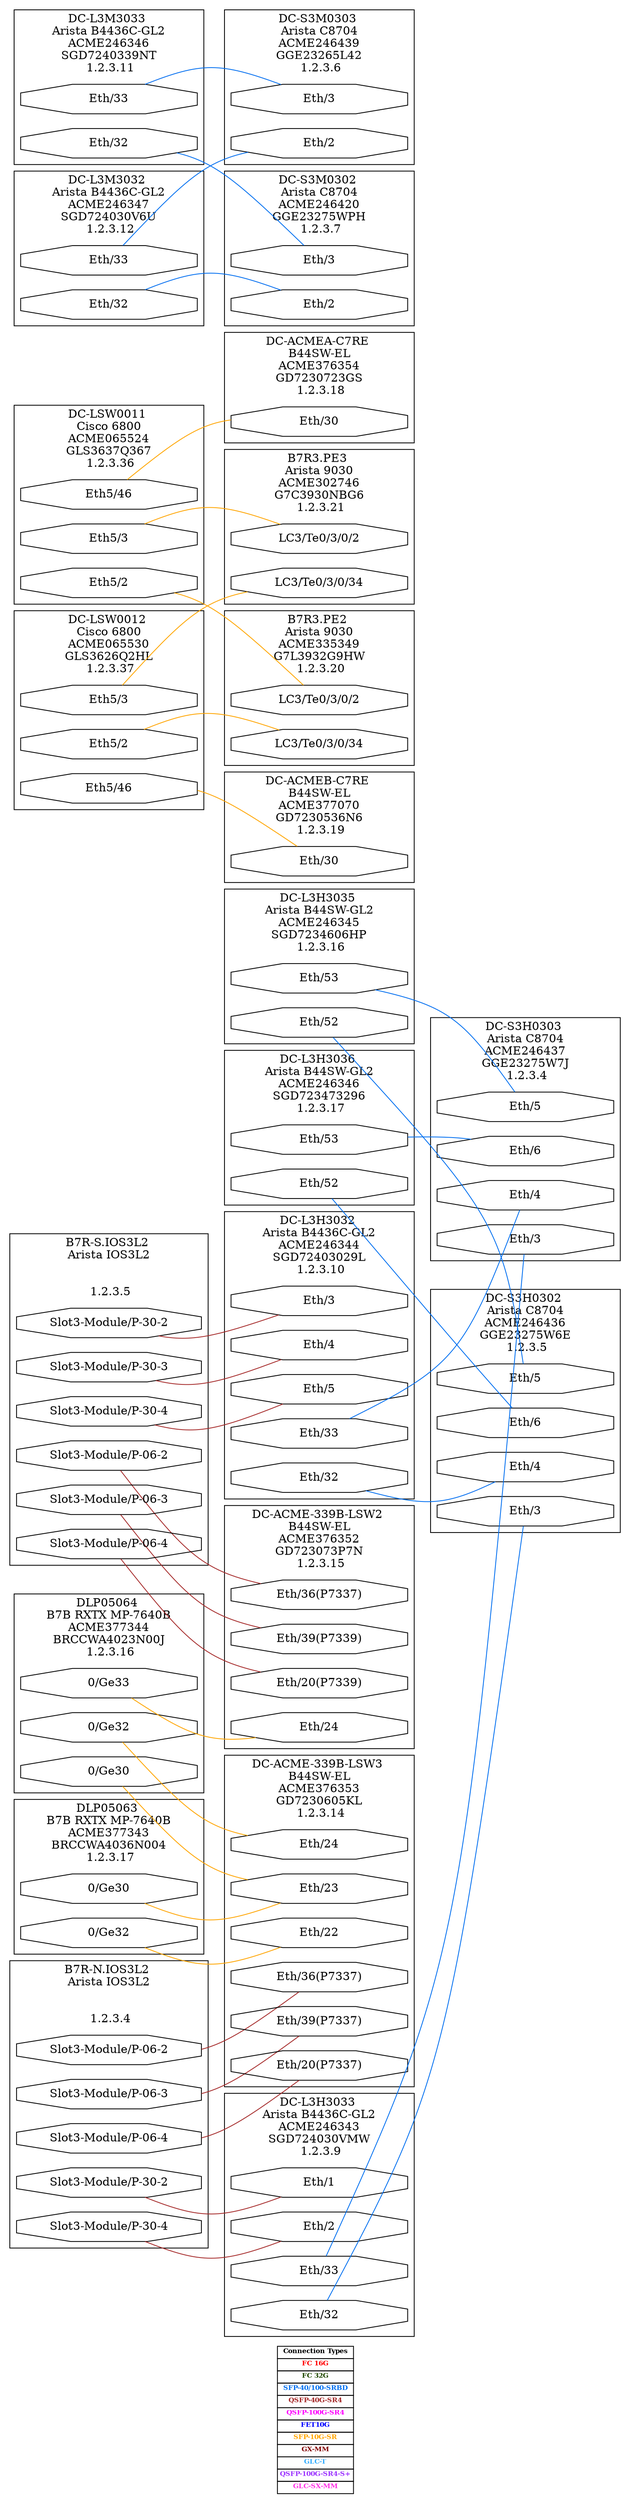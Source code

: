 
graph {

label=<
     <table border="0" cellborder="1" cellspacing="0">
       <tr><td bgcolor="#FFFFFFF"><font color="#000000" point-size="8" ><b>Connection Types</b></font></td></tr>
       <tr><td bgcolor="#FFFFFFF"><font color="#ff0000" point-size="8" ><b>FC 16G</b></font></td></tr>
       <tr><td bgcolor="#FFFFFFF"><font color="#1f4800" point-size="8" ><b>FC 32G</b></font></td></tr>
       <tr><td bgcolor="#FFFFFFF"><font color="#026ff0" point-size="8" ><b>SFP-40/100-SRBD</b></font></td></tr>
       <tr><td bgcolor="#FFFFFFF"><font color="#A52A2A" point-size="8" ><b>QSFP-40G-SR4</b></font></td></tr>
       <tr><td bgcolor="#FFFFFFF"><font color="#ff00FF" point-size="8" ><b>QSFP-100G-SR4</b></font></td></tr>
       <tr><td bgcolor="#FFFFFFF"><font color="#0000FF" point-size="8" ><b>FET10G</b></font></td></tr>
       <tr><td bgcolor="#FFFFFFF"><font color="#FFA500" point-size="8" ><b>SFP-10G-SR</b></font></td></tr>
       <tr><td bgcolor="#FFFFFFF"><font color="#800000" point-size="8" ><b>GX-MM</b></font></td></tr>
       <tr><td bgcolor="#FFFFFFF"><font color="#33ACFF" point-size="8" ><b>GLC-T</b></font></td></tr>
       <tr><td bgcolor="#FFFFFFF"><font color="#9C33FF" point-size="8" ><b>QSFP-100G-SR4-S+</b></font></td></tr>
       <tr><td bgcolor="#FFFFFFF"><font color="#FF33E6" point-size="8" ><b>GLC-SX-MM</b></font></td></tr>
       
     </table>>

    graph [splines=curved rankdir = "LR"];
    node [shape = polygon, sides = 8, width = 3, fontsize = 14, color = "#000000" ];


subgraph cluster_B7RNIOS3L2 {
    "B7R-N.IOS3L2.Slot3-Module/P-30-2" [label="Slot3-Module/P-30-2"];
    "B7R-N.IOS3L2.Slot3-Module/P-30-4" [label="Slot3-Module/P-30-4"];
    "B7R-N.IOS3L2.Slot3-Module/P-06-2" [label="Slot3-Module/P-06-2"];
    "B7R-N.IOS3L2.Slot3-Module/P-06-3" [label="Slot3-Module/P-06-3"];
    "B7R-N.IOS3L2.Slot3-Module/P-06-4" [label="Slot3-Module/P-06-4"];
    label = <B7R-N.IOS3L2 <br/> Arista IOS3L2 <br/>  <br/>  <br/> 1.2.3.4>;
  }

subgraph cluster_B7RSIOS3L2 {
    "B7R-S.IOS3L2.Slot3-Module/P-30-2" [label="Slot3-Module/P-30-2"];
    "B7R-S.IOS3L2.Slot3-Module/P-30-3" [label="Slot3-Module/P-30-3"];
    "B7R-S.IOS3L2.Slot3-Module/P-30-4" [label="Slot3-Module/P-30-4"];
    "B7R-S.IOS3L2.Slot3-Module/P-06-2" [label="Slot3-Module/P-06-2"];
    "B7R-S.IOS3L2.Slot3-Module/P-06-3" [label="Slot3-Module/P-06-3"];
    "B7R-S.IOS3L2.Slot3-Module/P-06-4" [label="Slot3-Module/P-06-4"];
    label = <B7R-S.IOS3L2 <br/> Arista IOS3L2 <br/>  <br/>  <br/> 1.2.3.5>;
  }

subgraph cluster_DCACME339BLSW3 {
    "DC-ACME-339B-LSW3.Eth/36(P7337)" [label="Eth/36(P7337)"];
    "DC-ACME-339B-LSW3.Eth/39(P7337)" [label="Eth/39(P7337)"];
    "DC-ACME-339B-LSW3.Eth/20(P7337)" [label="Eth/20(P7337)"];
    "DC-ACME-339B-LSW3.Eth/23" [label="Eth/23"];
    "DC-ACME-339B-LSW3.Eth/22" [label="Eth/22"];
    "DC-ACME-339B-LSW3.Eth/23" [label="Eth/23"];
    "DC-ACME-339B-LSW3.Eth/24" [label="Eth/24"];
    label = <DC-ACME-339B-LSW3 <br/> B44SW-EL <br/> ACME376353 <br/> GD7230605KL <br/> 1.2.3.14>;
  }

subgraph cluster_DCACME339BLSW2 {
    "DC-ACME-339B-LSW2.Eth/36(P7337)" [label="Eth/36(P7337)"];
    "DC-ACME-339B-LSW2.Eth/39(P7339)" [label="Eth/39(P7339)"];
    "DC-ACME-339B-LSW2.Eth/20(P7339)" [label="Eth/20(P7339)"];
    "DC-ACME-339B-LSW2.Eth/24" [label="Eth/24"];
    label = <DC-ACME-339B-LSW2 <br/> B44SW-EL <br/> ACME376352 <br/> GD723073P7N <br/> 1.2.3.15>;
  }

subgraph cluster_DLP05064 {
    "DLP05064.0/Ge30" [label="0/Ge30"];
    "DLP05064.0/Ge32" [label="0/Ge32"];
    "DLP05064.0/Ge33" [label="0/Ge33"];
    label = <DLP05064 <br/> B7B RXTX MP-7640B <br/> ACME377344 <br/> BRCCWA4023N00J <br/> 1.2.3.16>;
  }

subgraph cluster_DLP05063 {
    "DLP05063.0/Ge30" [label="0/Ge30"];
    "DLP05063.0/Ge32" [label="0/Ge32"];
    label = <DLP05063 <br/> B7B RXTX MP-7640B <br/> ACME377343 <br/> BRCCWA4036N004 <br/> 1.2.3.17>;
  }

subgraph cluster_DCACMEAC7RE {
    "DC-ACMEA-C7RE.Eth/30" [label="Eth/30"];
    label = <DC-ACMEA-C7RE <br/> B44SW-EL <br/> ACME376354 <br/> GD7230723GS <br/> 1.2.3.18>;
  }

subgraph cluster_DCACMEBC7RE {
    "DC-ACMEB-C7RE.Eth/30" [label="Eth/30"];
    label = <DC-ACMEB-C7RE <br/> B44SW-EL <br/> ACME377070 <br/> GD7230536N6 <br/> 1.2.3.19>;
  }

subgraph cluster_B7R3PE2 {
    "B7R3.PE2.LC3/Te0/3/0/2" [label="LC3/Te0/3/0/2"];
    "B7R3.PE2.LC3/Te0/3/0/34" [label="LC3/Te0/3/0/34"];
    label = <B7R3.PE2 <br/> Arista 9030 <br/> ACME335349 <br/> G7L3932G9HW <br/> 1.2.3.20>;
  }

subgraph cluster_B7R3PE3 {
    "B7R3.PE3.LC3/Te0/3/0/2" [label="LC3/Te0/3/0/2"];
    "B7R3.PE3.LC3/Te0/3/0/34" [label="LC3/Te0/3/0/34"];
    label = <B7R3.PE3 <br/> Arista 9030 <br/> ACME302746 <br/> G7C3930NBG6 <br/> 1.2.3.21>;
  }

subgraph cluster_DCLSW0011 {
    "DC-LSW0011.Eth5/46" [label="Eth5/46"];
    "DC-LSW0011.Eth5/3" [label="Eth5/3"];
    "DC-LSW0011.Eth5/2" [label="Eth5/2"];
    label = <DC-LSW0011 <br/> Cisco 6800 <br/> ACME065524 <br/> GLS3637Q367 <br/> 1.2.3.22>;
  }

subgraph cluster_DCLSW0012 {
    "DC-LSW0012.Eth5/46" [label="Eth5/46"];
    "DC-LSW0012.Eth5/3" [label="Eth5/3"];
    "DC-LSW0012.Eth5/2" [label="Eth5/2"];
    label = <DC-LSW0012 <br/> Cisco 6800 <br/> ACME065530 <br/> GLS3626Q2HL <br/> 1.2.3.23>;
  }

subgraph cluster_DCS3H0303 {
    "DC-S3H0303.Eth/3" [label="Eth/3"];
    "DC-S3H0303.Eth/4" [label="Eth/4"];
    "DC-S3H0303.Eth/5" [label="Eth/5"];
    "DC-S3H0303.Eth/6" [label="Eth/6"];
    label = <DC-S3H0303 <br/> Arista C8704 <br/> ACME246437 <br/> GGE23275W7J <br/> 1.2.3.4>;
  }

subgraph cluster_DCS3H0302 {
    "DC-S3H0302.Eth/3" [label="Eth/3"];
    "DC-S3H0302.Eth/4" [label="Eth/4"];
    "DC-S3H0302.Eth/5" [label="Eth/5"];
    "DC-S3H0302.Eth/6" [label="Eth/6"];
    label = <DC-S3H0302 <br/> Arista C8704 <br/> ACME246436 <br/> GGE23275W6E <br/> 1.2.3.5>;
  }

subgraph cluster_DCS3M0303 {
    "DC-S3M0303.Eth/3" [label="Eth/3"];
    "DC-S3M0303.Eth/2" [label="Eth/2"];
    label = <DC-S3M0303 <br/> Arista C8704 <br/> ACME246439 <br/> GGE23265L42 <br/> 1.2.3.6>;
  }

subgraph cluster_DCS3M0302 {
    "DC-S3M0302.Eth/3" [label="Eth/3"];
    "DC-S3M0302.Eth/2" [label="Eth/2"];
    label = <DC-S3M0302 <br/> Arista C8704 <br/> ACME246420 <br/> GGE23275WPH <br/> 1.2.3.7>;
  }

subgraph cluster_DCL3H3033 {
    "DC-L3H3033.Eth/1" [label="Eth/1"];
    "DC-L3H3033.Eth/2" [label="Eth/2"];
    "DC-L3H3033.Eth/33" [label="Eth/33"];
    "DC-L3H3033.Eth/32" [label="Eth/32"];
    label = <DC-L3H3033 <br/> Arista B4436C-GL2 <br/> ACME246343 <br/> SGD724030VMW <br/> 1.2.3.9>;
  }

subgraph cluster_DCL3H3032 {
    "DC-L3H3032.Eth/3" [label="Eth/3"];
    "DC-L3H3032.Eth/4" [label="Eth/4"];
    "DC-L3H3032.Eth/5" [label="Eth/5"];
    "DC-L3H3032.Eth/33" [label="Eth/33"];
    "DC-L3H3032.Eth/32" [label="Eth/32"];
    label = <DC-L3H3032 <br/> Arista B4436C-GL2 <br/> ACME246344 <br/> SGD72403029L <br/> 1.2.3.10>;
  }

subgraph cluster_DCL3M3033 {
    "DC-L3M3033.Eth/33" [label="Eth/33"];
    "DC-L3M3033.Eth/32" [label="Eth/32"];
    label = <DC-L3M3033 <br/> Arista B4436C-GL2 <br/> ACME246346 <br/> SGD7240339NT <br/> 1.2.3.11>;
  }

subgraph cluster_DCL3M3032 {
    "DC-L3M3032.Eth/33" [label="Eth/33"];
    "DC-L3M3032.Eth/32" [label="Eth/32"];
    label = <DC-L3M3032 <br/> Arista B4436C-GL2 <br/> ACME246347 <br/> SGD724030V6U <br/> 1.2.3.12>;
  }

subgraph cluster_DCL3H3035 {
    "DC-L3H3035.Eth/53" [label="Eth/53"];
    "DC-L3H3035.Eth/52" [label="Eth/52"];
    label = <DC-L3H3035 <br/> Arista B44SW-GL2 <br/> ACME246345 <br/> SGD7234606HP <br/> 1.2.3.16>;
  }

subgraph cluster_DCL3H3036 {
    "DC-L3H3036.Eth/53" [label="Eth/53"];
    "DC-L3H3036.Eth/52" [label="Eth/52"];
    label = <DC-L3H3036 <br/> Arista B44SW-GL2 <br/> ACME246346 <br/> SGD723473296 <br/> 1.2.3.17>;
  }

subgraph cluster_DCLSW0011 {
    "DC-LSW0011.Eth5/46" [label="Eth5/46"];
    "DC-LSW0011.Eth5/3" [label="Eth5/3"];
    "DC-LSW0011.Eth5/2" [label="Eth5/2"];
    label = <DC-LSW0011 <br/> Cisco 6800 <br/> ACME065524 <br/> GLS3637Q367 <br/> 1.2.3.36>;
  }

subgraph cluster_DCLSW0012 {
    "DC-LSW0012.Eth5/46" [label="Eth5/46"];
    "DC-LSW0012.Eth5/3" [label="Eth5/3"];
    "DC-LSW0012.Eth5/2" [label="Eth5/2"];
    label = <DC-LSW0012 <br/> Cisco 6800 <br/> ACME065530 <br/> GLS3626Q2HL <br/> 1.2.3.37>;
  }


{"B7R-N.IOS3L2.Slot3-Module/P-30-2" -- "DC-L3H3033.Eth/1" [color="#A52A2A"]} #ConnectionType QSFP-40G-SR4 = A52A2A
{"B7R-N.IOS3L2.Slot3-Module/P-30-4" -- "DC-L3H3033.Eth/2" [color="#A52A2A"]} #ConnectionType QSFP-40G-SR4 = A52A2A
{"B7R-S.IOS3L2.Slot3-Module/P-30-2" -- "DC-L3H3032.Eth/3" [color="#A52A2A"]} #ConnectionType QSFP-40G-SR4 = A52A2A
{"B7R-S.IOS3L2.Slot3-Module/P-30-3" -- "DC-L3H3032.Eth/4" [color="#A52A2A"]} #ConnectionType QSFP-40G-SR4 = A52A2A
{"B7R-S.IOS3L2.Slot3-Module/P-30-4" -- "DC-L3H3032.Eth/5" [color="#A52A2A"]} #ConnectionType QSFP-40G-SR4 = A52A2A
{"B7R-N.IOS3L2.Slot3-Module/P-06-2" -- "DC-ACME-339B-LSW3.Eth/36(P7337)" [color="#A52A2A"]} #ConnectionType QSFP-40G-SR4 = A52A2A
{"B7R-N.IOS3L2.Slot3-Module/P-06-3" -- "DC-ACME-339B-LSW3.Eth/39(P7337)" [color="#A52A2A"]} #ConnectionType QSFP-40G-SR4 = A52A2A
{"B7R-N.IOS3L2.Slot3-Module/P-06-4" -- "DC-ACME-339B-LSW3.Eth/20(P7337)" [color="#A52A2A"]} #ConnectionType QSFP-40G-SR4 = A52A2A
{"B7R-S.IOS3L2.Slot3-Module/P-06-2" -- "DC-ACME-339B-LSW2.Eth/36(P7337)" [color="#A52A2A"]} #ConnectionType QSFP-40G-SR4 = A52A2A
{"B7R-S.IOS3L2.Slot3-Module/P-06-3" -- "DC-ACME-339B-LSW2.Eth/39(P7339)" [color="#A52A2A"]} #ConnectionType QSFP-40G-SR4 = A52A2A
{"B7R-S.IOS3L2.Slot3-Module/P-06-4" -- "DC-ACME-339B-LSW2.Eth/20(P7339)" [color="#A52A2A"]} #ConnectionType QSFP-40G-SR4 = A52A2A
{"DLP05063.0/Ge30" -- "DC-ACME-339B-LSW3.Eth/23" [color="#FFA500"]} #ConnectionType SFP-10G-SR = FFA500
{"DLP05063.0/Ge32" -- "DC-ACME-339B-LSW3.Eth/22" [color="#FFA500"]} #ConnectionType SFP-10G-SR = FFA500
{"DLP05064.0/Ge30" -- "DC-ACME-339B-LSW3.Eth/23" [color="#FFA500"]} #ConnectionType SFP-10G-SR = FFA500
{"DLP05064.0/Ge32" -- "DC-ACME-339B-LSW3.Eth/24" [color="#FFA500"]} #ConnectionType SFP-10G-SR = FFA500
{"DLP05064.0/Ge33" -- "DC-ACME-339B-LSW2.Eth/24" [color="#FFA500"]} #ConnectionType SFP-10G-SR = FFA500
{"DC-LSW0011.Eth5/46" -- "DC-ACMEA-C7RE.Eth/30" [color="#FFA500"]} #ConnectionType SFP-10G-SR = FFA500
{"DC-LSW0012.Eth5/46" -- "DC-ACMEB-C7RE.Eth/30" [color="#FFA500"]} #ConnectionType SFP-10G-SR = FFA500
{"DC-LSW0011.Eth5/3" -- "B7R3.PE3.LC3/Te0/3/0/2" [color="#FFA500"]} #ConnectionType SFP-10G-SR = FFA500
{"DC-LSW0011.Eth5/2" -- "B7R3.PE2.LC3/Te0/3/0/2" [color="#FFA500"]} #ConnectionType SFP-10G-SR = FFA500
{"DC-LSW0012.Eth5/3" -- "B7R3.PE3.LC3/Te0/3/0/34" [color="#FFA500"]} #ConnectionType SFP-10G-SR = FFA500
{"DC-LSW0012.Eth5/2" -- "B7R3.PE2.LC3/Te0/3/0/34" [color="#FFA500"]} #ConnectionType SFP-10G-SR = FFA500
{"DC-L3H3033.Eth/33" -- "DC-S3H0303.Eth/3" [color="#026ff0"]} #ConnectionType QSFP-40/100G-SRBD = 026ff0
{"DC-L3H3033.Eth/32" -- "DC-S3H0302.Eth/3" [color="#026ff0"]} #ConnectionType QSFP-40/100G-SRBD = 026ff0
{"DC-L3H3032.Eth/33" -- "DC-S3H0303.Eth/4" [color="#026ff0"]} #ConnectionType QSFP-40/100G-SRBD = 026ff0
{"DC-L3H3032.Eth/32" -- "DC-S3H0302.Eth/4" [color="#026ff0"]} #ConnectionType QSFP-40/100G-SRBD = 026ff0
{"DC-L3H3035.Eth/53" -- "DC-S3H0303.Eth/5" [color="#026ff0"]} #ConnectionType QSFP-40/100G-SRBD = 026ff0
{"DC-L3H3035.Eth/52" -- "DC-S3H0302.Eth/5" [color="#026ff0"]} #ConnectionType QSFP-40/100G-SRBD = 026ff0
{"DC-L3H3036.Eth/53" -- "DC-S3H0303.Eth/6" [color="#026ff0"]} #ConnectionType QSFP-40/100G-SRBD = 026ff0
{"DC-L3H3036.Eth/52" -- "DC-S3H0302.Eth/6" [color="#026ff0"]} #ConnectionType QSFP-40/100G-SRBD = 026ff0
{"DC-L3M3033.Eth/33" -- "DC-S3M0303.Eth/3" [color="#026ff0"]} #ConnectionType QSFP-40/100G-SRBD = 026ff0
{"DC-L3M3033.Eth/32" -- "DC-S3M0302.Eth/3" [color="#026ff0"]} #ConnectionType QSFP-40/100G-SRBD = 026ff0
{"DC-L3M3032.Eth/33" -- "DC-S3M0303.Eth/2" [color="#026ff0"]} #ConnectionType QSFP-40/100G-SRBD = 026ff0
{"DC-L3M3032.Eth/32" -- "DC-S3M0302.Eth/2" [color="#026ff0"]} #ConnectionType QSFP-40/100G-SRBD = 026ff0



}